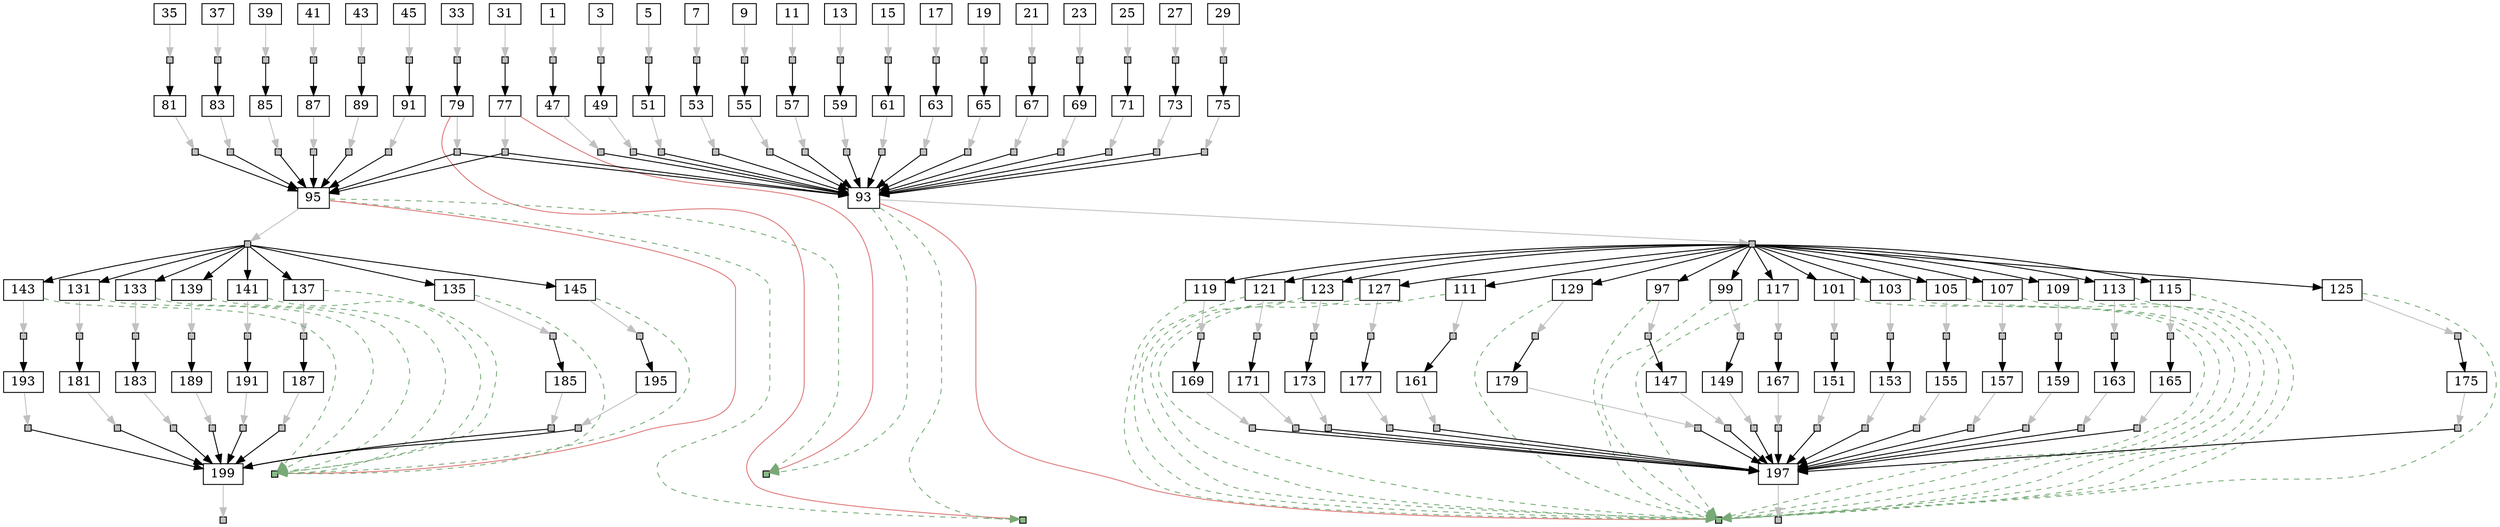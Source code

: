strict digraph  {
	node [label="\N"];
	1	 [height=0,
		shape=rect,
		size=17.71,
		width=0];
	2	 [fillcolor=gray,
		height=0.1,
		label="",
		shape=rect,
		size=0,
		style=filled,
		width=0.1];
	1 -> 2	 [color=gray,
		size=41491028.0];
	47	 [height=0,
		shape=rect,
		size=526.74,
		width=0];
	2 -> 47	 [size=983771.0];
	3	 [height=0,
		shape=rect,
		size=17.94,
		width=0];
	4	 [fillcolor=gray,
		height=0.1,
		label="",
		shape=rect,
		size=0,
		style=filled,
		width=0.1];
	3 -> 4	 [color=gray,
		size=41479989.0];
	49	 [height=0,
		shape=rect,
		size=426.99,
		width=0];
	4 -> 49	 [size=981499.0];
	5	 [height=0,
		shape=rect,
		size=18.42,
		width=0];
	6	 [fillcolor=gray,
		height=0.1,
		label="",
		shape=rect,
		size=0,
		style=filled,
		width=0.1];
	5 -> 6	 [color=gray,
		size=41472065.0];
	51	 [height=0,
		shape=rect,
		size=537.38,
		width=0];
	6 -> 51	 [size=977004.0];
	7	 [height=0,
		shape=rect,
		size=18.59,
		width=0];
	8	 [fillcolor=gray,
		height=0.1,
		label="",
		shape=rect,
		size=0,
		style=filled,
		width=0.1];
	7 -> 8	 [color=gray,
		size=41428155.0];
	53	 [height=0,
		shape=rect,
		size=400.48,
		width=0];
	8 -> 53	 [size=965193.0];
	9	 [height=0,
		shape=rect,
		size=18.41,
		width=0];
	10	 [fillcolor=gray,
		height=0.1,
		label="",
		shape=rect,
		size=0,
		style=filled,
		width=0.1];
	9 -> 10	 [color=gray,
		size=41493844.0];
	55	 [height=0,
		shape=rect,
		size=439.82,
		width=0];
	10 -> 55	 [size=970781.0];
	11	 [height=0,
		shape=rect,
		size=17.29,
		width=0];
	12	 [fillcolor=gray,
		height=0.1,
		label="",
		shape=rect,
		size=0,
		style=filled,
		width=0.1];
	11 -> 12	 [color=gray,
		size=41490444.0];
	57	 [height=0,
		shape=rect,
		size=257.57,
		width=0];
	12 -> 57	 [size=980183.0];
	13	 [height=0,
		shape=rect,
		size=18.68,
		width=0];
	14	 [fillcolor=gray,
		height=0.1,
		label="",
		shape=rect,
		size=0,
		style=filled,
		width=0.1];
	13 -> 14	 [color=gray,
		size=41530936.0];
	59	 [height=0,
		shape=rect,
		size=250.17,
		width=0];
	14 -> 59	 [size=965600.0];
	15	 [height=0,
		shape=rect,
		size=18.0,
		width=0];
	16	 [fillcolor=gray,
		height=0.1,
		label="",
		shape=rect,
		size=0,
		style=filled,
		width=0.1];
	15 -> 16	 [color=gray,
		size=41469538.0];
	61	 [height=0,
		shape=rect,
		size=458.66,
		width=0];
	16 -> 61	 [size=990796.0];
	17	 [height=0,
		shape=rect,
		size=18.33,
		width=0];
	18	 [fillcolor=gray,
		height=0.1,
		label="",
		shape=rect,
		size=0,
		style=filled,
		width=0.1];
	17 -> 18	 [color=gray,
		size=41481421.0];
	63	 [height=0,
		shape=rect,
		size=237.57,
		width=0];
	18 -> 63	 [size=999570.0];
	19	 [height=0,
		shape=rect,
		size=18.39,
		width=0];
	20	 [fillcolor=gray,
		height=0.1,
		label="",
		shape=rect,
		size=0,
		style=filled,
		width=0.1];
	19 -> 20	 [color=gray,
		size=41516262.0];
	65	 [height=0,
		shape=rect,
		size=331.03,
		width=0];
	20 -> 65	 [size=1006700.0];
	21	 [height=0,
		shape=rect,
		size=17.87,
		width=0];
	22	 [fillcolor=gray,
		height=0.1,
		label="",
		shape=rect,
		size=0,
		style=filled,
		width=0.1];
	21 -> 22	 [color=gray,
		size=41519002.0];
	67	 [height=0,
		shape=rect,
		size=270.8,
		width=0];
	22 -> 67	 [size=984205.0];
	23	 [height=0,
		shape=rect,
		size=17.85,
		width=0];
	24	 [fillcolor=gray,
		height=0.1,
		label="",
		shape=rect,
		size=0,
		style=filled,
		width=0.1];
	23 -> 24	 [color=gray,
		size=41509986.0];
	69	 [height=0,
		shape=rect,
		size=675.61,
		width=0];
	24 -> 69	 [size=1024816.0];
	25	 [height=0,
		shape=rect,
		size=17.72,
		width=0];
	26	 [fillcolor=gray,
		height=0.1,
		label="",
		shape=rect,
		size=0,
		style=filled,
		width=0.1];
	25 -> 26	 [color=gray,
		size=41504908.0];
	71	 [height=0,
		shape=rect,
		size=490.28,
		width=0];
	26 -> 71	 [size=1010494.0];
	27	 [height=0,
		shape=rect,
		size=18.51,
		width=0];
	28	 [fillcolor=gray,
		height=0.1,
		label="",
		shape=rect,
		size=0,
		style=filled,
		width=0.1];
	27 -> 28	 [color=gray,
		size=41499306.0];
	73	 [height=0,
		shape=rect,
		size=393.75,
		width=0];
	28 -> 73	 [size=984089.0];
	29	 [height=0,
		shape=rect,
		size=18.07,
		width=0];
	30	 [fillcolor=gray,
		height=0.1,
		label="",
		shape=rect,
		size=0,
		style=filled,
		width=0.1];
	29 -> 30	 [color=gray,
		size=41502594.0];
	75	 [height=0,
		shape=rect,
		size=669.45,
		width=0];
	30 -> 75	 [size=1017368.0];
	31	 [height=0,
		shape=rect,
		size=18.87,
		width=0];
	32	 [fillcolor=gray,
		height=0.1,
		label="",
		shape=rect,
		size=0,
		style=filled,
		width=0.1];
	31 -> 32	 [color=gray,
		size=41482185.0];
	77	 [height=0,
		shape=rect,
		size=365.52,
		width=0];
	32 -> 77	 [size=992129.0];
	33	 [height=0,
		shape=rect,
		size=18.1,
		width=0];
	34	 [fillcolor=gray,
		height=0.1,
		label="",
		shape=rect,
		size=0,
		style=filled,
		width=0.1];
	33 -> 34	 [color=gray,
		size=41531527.0];
	79	 [height=0,
		shape=rect,
		size=575.75,
		width=0];
	34 -> 79	 [size=995109.0];
	35	 [height=0,
		shape=rect,
		size=17.92,
		width=0];
	36	 [fillcolor=gray,
		height=0.1,
		label="",
		shape=rect,
		size=0,
		style=filled,
		width=0.1];
	35 -> 36	 [color=gray,
		size=41488332.0];
	81	 [height=0,
		shape=rect,
		size=399.29,
		width=0];
	36 -> 81	 [size=1011787.0];
	37	 [height=0,
		shape=rect,
		size=18.36,
		width=0];
	38	 [fillcolor=gray,
		height=0.1,
		label="",
		shape=rect,
		size=0,
		style=filled,
		width=0.1];
	37 -> 38	 [color=gray,
		size=41482931.0];
	83	 [height=0,
		shape=rect,
		size=342.1,
		width=0];
	38 -> 83	 [size=972324.0];
	39	 [height=0,
		shape=rect,
		size=18.15,
		width=0];
	40	 [fillcolor=gray,
		height=0.1,
		label="",
		shape=rect,
		size=0,
		style=filled,
		width=0.1];
	39 -> 40	 [color=gray,
		size=41473661.0];
	85	 [height=0,
		shape=rect,
		size=363.35,
		width=0];
	40 -> 85	 [size=1005317.0];
	41	 [height=0,
		shape=rect,
		size=17.61,
		width=0];
	42	 [fillcolor=gray,
		height=0.1,
		label="",
		shape=rect,
		size=0,
		style=filled,
		width=0.1];
	41 -> 42	 [color=gray,
		size=41552153.0];
	87	 [height=0,
		shape=rect,
		size=683.05,
		width=0];
	42 -> 87	 [size=1005664.0];
	43	 [height=0,
		shape=rect,
		size=18.0,
		width=0];
	44	 [fillcolor=gray,
		height=0.1,
		label="",
		shape=rect,
		size=0,
		style=filled,
		width=0.1];
	43 -> 44	 [color=gray,
		size=41499150.0];
	89	 [height=0,
		shape=rect,
		size=597.23,
		width=0];
	44 -> 89	 [size=971109.0];
	45	 [height=0,
		shape=rect,
		size=17.81,
		width=0];
	46	 [fillcolor=gray,
		height=0.1,
		label="",
		shape=rect,
		size=0,
		style=filled,
		width=0.1];
	45 -> 46	 [color=gray,
		size=41520223.0];
	91	 [height=0,
		shape=rect,
		size=621.72,
		width=0];
	46 -> 91	 [size=1028111.0];
	48	 [fillcolor=gray,
		height=0.1,
		label="",
		shape=rect,
		size=0,
		style=filled,
		width=0.1];
	47 -> 48	 [color=gray,
		size=43397257.0];
	93	 [height=0,
		shape=rect,
		size=5.92,
		width=0];
	48 -> 93	 [size=468577.0];
	50	 [fillcolor=gray,
		height=0.1,
		label="",
		shape=rect,
		size=0,
		style=filled,
		width=0.1];
	49 -> 50	 [color=gray,
		size=43319904.0];
	50 -> 93	 [size=399991.0];
	52	 [fillcolor=gray,
		height=0.1,
		label="",
		shape=rect,
		size=0,
		style=filled,
		width=0.1];
	51 -> 52	 [color=gray,
		size=43171834.0];
	52 -> 93	 [size=255350.0];
	54	 [fillcolor=gray,
		height=0.1,
		label="",
		shape=rect,
		size=0,
		style=filled,
		width=0.1];
	53 -> 54	 [color=gray,
		size=43284327.0];
	54 -> 93	 [size=399942.0];
	56	 [fillcolor=gray,
		height=0.1,
		label="",
		shape=rect,
		size=0,
		style=filled,
		width=0.1];
	55 -> 56	 [color=gray,
		size=43164427.0];
	56 -> 93	 [size=219941.0];
	58	 [fillcolor=gray,
		height=0.1,
		label="",
		shape=rect,
		size=0,
		style=filled,
		width=0.1];
	57 -> 58	 [color=gray,
		size=43317697.0];
	58 -> 93	 [size=386013.0];
	60	 [fillcolor=gray,
		height=0.1,
		label="",
		shape=rect,
		size=0,
		style=filled,
		width=0.1];
	59 -> 60	 [color=gray,
		size=43237439.0];
	60 -> 93	 [size=250680.0];
	62	 [fillcolor=gray,
		height=0.1,
		label="",
		shape=rect,
		size=0,
		style=filled,
		width=0.1];
	61 -> 62	 [color=gray,
		size=43314571.0];
	62 -> 93	 [size=414406.0];
	64	 [fillcolor=gray,
		height=0.1,
		label="",
		shape=rect,
		size=0,
		style=filled,
		width=0.1];
	63 -> 64	 [color=gray,
		size=43292137.0];
	64 -> 93	 [size=388863.0];
	66	 [fillcolor=gray,
		height=0.1,
		label="",
		shape=rect,
		size=0,
		style=filled,
		width=0.1];
	65 -> 66	 [color=gray,
		size=43168890.0];
	66 -> 93	 [size=237905.0];
	68	 [fillcolor=gray,
		height=0.1,
		label="",
		shape=rect,
		size=0,
		style=filled,
		width=0.1];
	67 -> 68	 [color=gray,
		size=43241927.0];
	68 -> 93	 [size=285707.0];
	70	 [fillcolor=gray,
		height=0.1,
		label="",
		shape=rect,
		size=0,
		style=filled,
		width=0.1];
	69 -> 70	 [color=gray,
		size=43231905.0];
	70 -> 93	 [size=325312.0];
	72	 [fillcolor=gray,
		height=0.1,
		label="",
		shape=rect,
		size=0,
		style=filled,
		width=0.1];
	71 -> 72	 [color=gray,
		size=43149845.0];
	72 -> 93	 [size=234008.0];
	74	 [fillcolor=gray,
		height=0.1,
		label="",
		shape=rect,
		size=0,
		style=filled,
		width=0.1];
	73 -> 74	 [color=gray,
		size=43314841.0];
	74 -> 93	 [size=378201.0];
	76	 [fillcolor=gray,
		height=0.1,
		label="",
		shape=rect,
		size=0,
		style=filled,
		width=0.1];
	75 -> 76	 [color=gray,
		size=43185034.0];
	76 -> 93	 [size=278385.0];
	78	 [fillcolor=gray,
		height=0.1,
		label="",
		shape=rect,
		size=0,
		style=filled,
		width=0.1];
	77 -> 78	 [color=gray,
		size=43215803.0];
	201	 [fillcolor="#88bb88",
		height=0.1,
		label="",
		shape=rect,
		size=0,
		style=filled,
		width=0.1];
	77 -> 201	 [color="#dd7777",
		size=156918.0,
		weight=0];
	78 -> 93	 [size=0];
	95	 [height=0,
		shape=rect,
		size=5.62,
		width=0];
	78 -> 95	 [size=0];
	80	 [fillcolor=gray,
		height=0.1,
		label="",
		shape=rect,
		size=0,
		style=filled,
		width=0.1];
	79 -> 80	 [color=gray,
		size=43383058.0];
	202	 [fillcolor="#88bb88",
		height=0.1,
		label="",
		shape=rect,
		size=0,
		style=filled,
		width=0.1];
	79 -> 202	 [color="#dd7777",
		size=156918.0,
		weight=0];
	80 -> 93	 [size=0];
	80 -> 95	 [size=0];
	82	 [fillcolor=gray,
		height=0.1,
		label="",
		shape=rect,
		size=0,
		style=filled,
		width=0.1];
	81 -> 82	 [color=gray,
		size=43162555.0];
	82 -> 95	 [size=264587.0];
	84	 [fillcolor=gray,
		height=0.1,
		label="",
		shape=rect,
		size=0,
		style=filled,
		width=0.1];
	83 -> 84	 [color=gray,
		size=43288887.0];
	84 -> 95	 [size=356857.0];
	86	 [fillcolor=gray,
		height=0.1,
		label="",
		shape=rect,
		size=0,
		style=filled,
		width=0.1];
	85 -> 86	 [color=gray,
		size=43241962.0];
	86 -> 95	 [size=352195.0];
	88	 [fillcolor=gray,
		height=0.1,
		label="",
		shape=rect,
		size=0,
		style=filled,
		width=0.1];
	87 -> 88	 [color=gray,
		size=43139628.0];
	88 -> 95	 [size=171716.0];
	90	 [fillcolor=gray,
		height=0.1,
		label="",
		shape=rect,
		size=0,
		style=filled,
		width=0.1];
	89 -> 90	 [color=gray,
		size=43185380.0];
	90 -> 95	 [size=235916.0];
	92	 [fillcolor=gray,
		height=0.1,
		label="",
		shape=rect,
		size=0,
		style=filled,
		width=0.1];
	91 -> 92	 [color=gray,
		size=43330658.0];
	92 -> 95	 [size=417123.0];
	94	 [fillcolor=gray,
		height=0.1,
		label="",
		shape=rect,
		size=0,
		style=filled,
		width=0.1];
	93 -> 94	 [color=gray,
		size=751074.0];
	93 -> 201	 [color="#77aa77",
		size=0,
		style=dashed,
		weight=0];
	93 -> 202	 [color="#77aa77",
		size=0,
		style=dashed,
		weight=0];
	203	 [fillcolor="#88bb88",
		height=0.1,
		label="",
		shape=rect,
		size=0,
		style=filled,
		width=0.1];
	93 -> 203	 [color="#dd7777",
		size=156918.0,
		weight=0];
	97	 [height=0,
		shape=rect,
		size=5.27,
		width=0];
	94 -> 97	 [size=0];
	99	 [height=0,
		shape=rect,
		size=5.52,
		width=0];
	94 -> 99	 [size=0];
	101	 [height=0,
		shape=rect,
		size=5.03,
		width=0];
	94 -> 101	 [size=0];
	103	 [height=0,
		shape=rect,
		size=4.68,
		width=0];
	94 -> 103	 [size=0];
	105	 [height=0,
		shape=rect,
		size=5.46,
		width=0];
	94 -> 105	 [size=0];
	107	 [height=0,
		shape=rect,
		size=4.82,
		width=0];
	94 -> 107	 [size=0];
	109	 [height=0,
		shape=rect,
		size=4.61,
		width=0];
	94 -> 109	 [size=0];
	111	 [height=0,
		shape=rect,
		size=5.0,
		width=0];
	94 -> 111	 [size=0];
	113	 [height=0,
		shape=rect,
		size=5.38,
		width=0];
	94 -> 113	 [size=0];
	115	 [height=0,
		shape=rect,
		size=5.49,
		width=0];
	94 -> 115	 [size=0];
	117	 [height=0,
		shape=rect,
		size=5.62,
		width=0];
	94 -> 117	 [size=0];
	119	 [height=0,
		shape=rect,
		size=5.17,
		width=0];
	94 -> 119	 [size=0];
	121	 [height=0,
		shape=rect,
		size=5.59,
		width=0];
	94 -> 121	 [size=0];
	123	 [height=0,
		shape=rect,
		size=5.31,
		width=0];
	94 -> 123	 [size=0];
	125	 [height=0,
		shape=rect,
		size=5.02,
		width=0];
	94 -> 125	 [size=0];
	127	 [height=0,
		shape=rect,
		size=4.7,
		width=0];
	94 -> 127	 [size=0];
	129	 [height=0,
		shape=rect,
		size=4.71,
		width=0];
	94 -> 129	 [size=0];
	96	 [fillcolor=gray,
		height=0.1,
		label="",
		shape=rect,
		size=0,
		style=filled,
		width=0.1];
	95 -> 96	 [color=gray,
		size=776632.0];
	95 -> 201	 [color="#77aa77",
		size=0,
		style=dashed,
		weight=0];
	95 -> 202	 [color="#77aa77",
		size=0,
		style=dashed,
		weight=0];
	204	 [fillcolor="#88bb88",
		height=0.1,
		label="",
		shape=rect,
		size=0,
		style=filled,
		width=0.1];
	95 -> 204	 [color="#dd7777",
		size=156918.0,
		weight=0];
	131	 [height=0,
		shape=rect,
		size=5.22,
		width=0];
	96 -> 131	 [size=0];
	133	 [height=0,
		shape=rect,
		size=4.98,
		width=0];
	96 -> 133	 [size=0];
	135	 [height=0,
		shape=rect,
		size=4.98,
		width=0];
	96 -> 135	 [size=0];
	137	 [height=0,
		shape=rect,
		size=4.89,
		width=0];
	96 -> 137	 [size=0];
	139	 [height=0,
		shape=rect,
		size=5.46,
		width=0];
	96 -> 139	 [size=0];
	141	 [height=0,
		shape=rect,
		size=4.61,
		width=0];
	96 -> 141	 [size=0];
	143	 [height=0,
		shape=rect,
		size=4.97,
		width=0];
	96 -> 143	 [size=0];
	145	 [height=0,
		shape=rect,
		size=4.86,
		width=0];
	96 -> 145	 [size=0];
	98	 [fillcolor=gray,
		height=0.1,
		label="",
		shape=rect,
		size=0,
		style=filled,
		width=0.1];
	97 -> 98	 [color=gray,
		size=35610.0];
	97 -> 203	 [color="#77aa77",
		size=0,
		style=dashed,
		weight=0];
	147	 [height=0,
		shape=rect,
		size=391.64,
		width=0];
	98 -> 147	 [size=14077.0];
	100	 [fillcolor=gray,
		height=0.1,
		label="",
		shape=rect,
		size=0,
		style=filled,
		width=0.1];
	99 -> 100	 [color=gray,
		size=38926.0];
	99 -> 203	 [color="#77aa77",
		size=0,
		style=dashed,
		weight=0];
	149	 [height=0,
		shape=rect,
		size=491.94,
		width=0];
	100 -> 149	 [size=17393.0];
	102	 [fillcolor=gray,
		height=0.1,
		label="",
		shape=rect,
		size=0,
		style=filled,
		width=0.1];
	101 -> 102	 [color=gray,
		size=32550.0];
	101 -> 203	 [color="#77aa77",
		size=0,
		style=dashed,
		weight=0];
	151	 [height=0,
		shape=rect,
		size=562.41,
		width=0];
	102 -> 151	 [size=11017.0];
	104	 [fillcolor=gray,
		height=0.1,
		label="",
		shape=rect,
		size=0,
		style=filled,
		width=0.1];
	103 -> 104	 [color=gray,
		size=33544.0];
	103 -> 203	 [color="#77aa77",
		size=0,
		style=dashed,
		weight=0];
	153	 [height=0,
		shape=rect,
		size=298.75,
		width=0];
	104 -> 153	 [size=12011.0];
	106	 [fillcolor=gray,
		height=0.1,
		label="",
		shape=rect,
		size=0,
		style=filled,
		width=0.1];
	105 -> 106	 [color=gray,
		size=28139.0];
	105 -> 203	 [color="#77aa77",
		size=0,
		style=dashed,
		weight=0];
	155	 [height=0,
		shape=rect,
		size=637.15,
		width=0];
	106 -> 155	 [size=6606.0];
	108	 [fillcolor=gray,
		height=0.1,
		label="",
		shape=rect,
		size=0,
		style=filled,
		width=0.1];
	107 -> 108	 [color=gray,
		size=31093.0];
	107 -> 203	 [color="#77aa77",
		size=0,
		style=dashed,
		weight=0];
	157	 [height=0,
		shape=rect,
		size=285.55,
		width=0];
	108 -> 157	 [size=9560.0];
	110	 [fillcolor=gray,
		height=0.1,
		label="",
		shape=rect,
		size=0,
		style=filled,
		width=0.1];
	109 -> 110	 [color=gray,
		size=35771.0];
	109 -> 203	 [color="#77aa77",
		size=0,
		style=dashed,
		weight=0];
	159	 [height=0,
		shape=rect,
		size=459.54,
		width=0];
	110 -> 159	 [size=14238.0];
	112	 [fillcolor=gray,
		height=0.1,
		label="",
		shape=rect,
		size=0,
		style=filled,
		width=0.1];
	111 -> 112	 [color=gray,
		size=38913.0];
	111 -> 203	 [color="#77aa77",
		size=0,
		style=dashed,
		weight=0];
	161	 [height=0,
		shape=rect,
		size=320.43,
		width=0];
	112 -> 161	 [size=17380.0];
	114	 [fillcolor=gray,
		height=0.1,
		label="",
		shape=rect,
		size=0,
		style=filled,
		width=0.1];
	113 -> 114	 [color=gray,
		size=36290.0];
	113 -> 203	 [color="#77aa77",
		size=0,
		style=dashed,
		weight=0];
	163	 [height=0,
		shape=rect,
		size=462.58,
		width=0];
	114 -> 163	 [size=14757.0];
	116	 [fillcolor=gray,
		height=0.1,
		label="",
		shape=rect,
		size=0,
		style=filled,
		width=0.1];
	115 -> 116	 [color=gray,
		size=36525.0];
	115 -> 203	 [color="#77aa77",
		size=0,
		style=dashed,
		weight=0];
	165	 [height=0,
		shape=rect,
		size=320.91,
		width=0];
	116 -> 165	 [size=14992.0];
	118	 [fillcolor=gray,
		height=0.1,
		label="",
		shape=rect,
		size=0,
		style=filled,
		width=0.1];
	117 -> 118	 [color=gray,
		size=37206.0];
	117 -> 203	 [color="#77aa77",
		size=0,
		style=dashed,
		weight=0];
	167	 [height=0,
		shape=rect,
		size=317.43,
		width=0];
	118 -> 167	 [size=15673.0];
	120	 [fillcolor=gray,
		height=0.1,
		label="",
		shape=rect,
		size=0,
		style=filled,
		width=0.1];
	119 -> 120	 [color=gray,
		size=35527.0];
	119 -> 203	 [color="#77aa77",
		size=0,
		style=dashed,
		weight=0];
	169	 [height=0,
		shape=rect,
		size=532.29,
		width=0];
	120 -> 169	 [size=13994.0];
	122	 [fillcolor=gray,
		height=0.1,
		label="",
		shape=rect,
		size=0,
		style=filled,
		width=0.1];
	121 -> 122	 [color=gray,
		size=40252.0];
	121 -> 203	 [color="#77aa77",
		size=0,
		style=dashed,
		weight=0];
	171	 [height=0,
		shape=rect,
		size=453.91,
		width=0];
	122 -> 171	 [size=18719.0];
	124	 [fillcolor=gray,
		height=0.1,
		label="",
		shape=rect,
		size=0,
		style=filled,
		width=0.1];
	123 -> 124	 [color=gray,
		size=28635.0];
	123 -> 203	 [color="#77aa77",
		size=0,
		style=dashed,
		weight=0];
	173	 [height=0,
		shape=rect,
		size=284.84,
		width=0];
	124 -> 173	 [size=7102.0];
	126	 [fillcolor=gray,
		height=0.1,
		label="",
		shape=rect,
		size=0,
		style=filled,
		width=0.1];
	125 -> 126	 [color=gray,
		size=38427.0];
	125 -> 203	 [color="#77aa77",
		size=0,
		style=dashed,
		weight=0];
	175	 [height=0,
		shape=rect,
		size=463.21,
		width=0];
	126 -> 175	 [size=16894.0];
	128	 [fillcolor=gray,
		height=0.1,
		label="",
		shape=rect,
		size=0,
		style=filled,
		width=0.1];
	127 -> 128	 [color=gray,
		size=38496.0];
	127 -> 203	 [color="#77aa77",
		size=0,
		style=dashed,
		weight=0];
	177	 [height=0,
		shape=rect,
		size=583.58,
		width=0];
	128 -> 177	 [size=16963.0];
	130	 [fillcolor=gray,
		height=0.1,
		label="",
		shape=rect,
		size=0,
		style=filled,
		width=0.1];
	129 -> 130	 [color=gray,
		size=35119.0];
	129 -> 203	 [color="#77aa77",
		size=0,
		style=dashed,
		weight=0];
	179	 [height=0,
		shape=rect,
		size=555.13,
		width=0];
	130 -> 179	 [size=13586.0];
	132	 [fillcolor=gray,
		height=0.1,
		label="",
		shape=rect,
		size=0,
		style=filled,
		width=0.1];
	131 -> 132	 [color=gray,
		size=58527.0];
	131 -> 204	 [color="#77aa77",
		size=0,
		style=dashed,
		weight=0];
	181	 [height=0,
		shape=rect,
		size=400.32,
		width=0];
	132 -> 181	 [size=11436.0];
	134	 [fillcolor=gray,
		height=0.1,
		label="",
		shape=rect,
		size=0,
		style=filled,
		width=0.1];
	133 -> 134	 [color=gray,
		size=64463.0];
	133 -> 204	 [color="#77aa77",
		size=0,
		style=dashed,
		weight=0];
	183	 [height=0,
		shape=rect,
		size=299.58,
		width=0];
	134 -> 183	 [size=17372.0];
	136	 [fillcolor=gray,
		height=0.1,
		label="",
		shape=rect,
		size=0,
		style=filled,
		width=0.1];
	135 -> 136	 [color=gray,
		size=58553.0];
	135 -> 204	 [color="#77aa77",
		size=0,
		style=dashed,
		weight=0];
	185	 [height=0,
		shape=rect,
		size=336.86,
		width=0];
	136 -> 185	 [size=11462.0];
	138	 [fillcolor=gray,
		height=0.1,
		label="",
		shape=rect,
		size=0,
		style=filled,
		width=0.1];
	137 -> 138	 [color=gray,
		size=54357.0];
	137 -> 204	 [color="#77aa77",
		size=0,
		style=dashed,
		weight=0];
	187	 [height=0,
		shape=rect,
		size=430.51,
		width=0];
	138 -> 187	 [size=7266.0];
	140	 [fillcolor=gray,
		height=0.1,
		label="",
		shape=rect,
		size=0,
		style=filled,
		width=0.1];
	139 -> 140	 [color=gray,
		size=55110.0];
	139 -> 204	 [color="#77aa77",
		size=0,
		style=dashed,
		weight=0];
	189	 [height=0,
		shape=rect,
		size=279.71,
		width=0];
	140 -> 189	 [size=8019.0];
	142	 [fillcolor=gray,
		height=0.1,
		label="",
		shape=rect,
		size=0,
		style=filled,
		width=0.1];
	141 -> 142	 [color=gray,
		size=57209.0];
	141 -> 204	 [color="#77aa77",
		size=0,
		style=dashed,
		weight=0];
	191	 [height=0,
		shape=rect,
		size=669.59,
		width=0];
	142 -> 191	 [size=10118.0];
	144	 [fillcolor=gray,
		height=0.1,
		label="",
		shape=rect,
		size=0,
		style=filled,
		width=0.1];
	143 -> 144	 [color=gray,
		size=59734.0];
	143 -> 204	 [color="#77aa77",
		size=0,
		style=dashed,
		weight=0];
	193	 [height=0,
		shape=rect,
		size=231.37,
		width=0];
	144 -> 193	 [size=12643.0];
	146	 [fillcolor=gray,
		height=0.1,
		label="",
		shape=rect,
		size=0,
		style=filled,
		width=0.1];
	145 -> 146	 [color=gray,
		size=63070.0];
	145 -> 204	 [color="#77aa77",
		size=0,
		style=dashed,
		weight=0];
	195	 [height=0,
		shape=rect,
		size=340.0,
		width=0];
	146 -> 195	 [size=15979.0];
	148	 [fillcolor=gray,
		height=0.1,
		label="",
		shape=rect,
		size=0,
		style=filled,
		width=0.1];
	147 -> 148	 [color=gray,
		size=43181415.0];
	197	 [height=0,
		shape=rect,
		size=5.44,
		width=0];
	148 -> 197	 [size=252735.0];
	150	 [fillcolor=gray,
		height=0.1,
		label="",
		shape=rect,
		size=0,
		style=filled,
		width=0.1];
	149 -> 150	 [color=gray,
		size=43378448.0];
	150 -> 197	 [size=458535.0];
	152	 [fillcolor=gray,
		height=0.1,
		label="",
		shape=rect,
		size=0,
		style=filled,
		width=0.1];
	151 -> 152	 [color=gray,
		size=43155867.0];
	152 -> 197	 [size=239383.0];
	154	 [fillcolor=gray,
		height=0.1,
		label="",
		shape=rect,
		size=0,
		style=filled,
		width=0.1];
	153 -> 154	 [color=gray,
		size=43138455.0];
	154 -> 197	 [size=254070.0];
	156	 [fillcolor=gray,
		height=0.1,
		label="",
		shape=rect,
		size=0,
		style=filled,
		width=0.1];
	155 -> 156	 [color=gray,
		size=43106117.0];
	156 -> 197	 [size=161631.0];
	158	 [fillcolor=gray,
		height=0.1,
		label="",
		shape=rect,
		size=0,
		style=filled,
		width=0.1];
	157 -> 158	 [color=gray,
		size=43304900.0];
	158 -> 197	 [size=373216.0];
	160	 [fillcolor=gray,
		height=0.1,
		label="",
		shape=rect,
		size=0,
		style=filled,
		width=0.1];
	159 -> 160	 [color=gray,
		size=43157670.0];
	160 -> 197	 [size=170911.0];
	162	 [fillcolor=gray,
		height=0.1,
		label="",
		shape=rect,
		size=0,
		style=filled,
		width=0.1];
	161 -> 162	 [color=gray,
		size=43181201.0];
	162 -> 197	 [size=281036.0];
	164	 [fillcolor=gray,
		height=0.1,
		label="",
		shape=rect,
		size=0,
		style=filled,
		width=0.1];
	163 -> 164	 [color=gray,
		size=43065067.0];
	164 -> 197	 [size=161793.0];
	166	 [fillcolor=gray,
		height=0.1,
		label="",
		shape=rect,
		size=0,
		style=filled,
		width=0.1];
	165 -> 166	 [color=gray,
		size=43218904.0];
	166 -> 197	 [size=287919.0];
	168	 [fillcolor=gray,
		height=0.1,
		label="",
		shape=rect,
		size=0,
		style=filled,
		width=0.1];
	167 -> 168	 [color=gray,
		size=43398407.0];
	168 -> 197	 [size=442187.0];
	170	 [fillcolor=gray,
		height=0.1,
		label="",
		shape=rect,
		size=0,
		style=filled,
		width=0.1];
	169 -> 170	 [color=gray,
		size=43267485.0];
	170 -> 197	 [size=360892.0];
	172	 [fillcolor=gray,
		height=0.1,
		label="",
		shape=rect,
		size=0,
		style=filled,
		width=0.1];
	171 -> 172	 [color=gray,
		size=43201445.0];
	172 -> 197	 [size=285608.0];
	174	 [fillcolor=gray,
		height=0.1,
		label="",
		shape=rect,
		size=0,
		style=filled,
		width=0.1];
	173 -> 174	 [color=gray,
		size=43138944.0];
	174 -> 197	 [size=202304.0];
	176	 [fillcolor=gray,
		height=0.1,
		label="",
		shape=rect,
		size=0,
		style=filled,
		width=0.1];
	175 -> 176	 [color=gray,
		size=43238068.0];
	176 -> 197	 [size=331419.0];
	178	 [fillcolor=gray,
		height=0.1,
		label="",
		shape=rect,
		size=0,
		style=filled,
		width=0.1];
	177 -> 178	 [color=gray,
		size=43379841.0];
	178 -> 197	 [size=468362.0];
	180	 [fillcolor=gray,
		height=0.1,
		label="",
		shape=rect,
		size=0,
		style=filled,
		width=0.1];
	179 -> 180	 [color=gray,
		size=43281366.0];
	180 -> 197	 [size=323525.0];
	182	 [fillcolor=gray,
		height=0.1,
		label="",
		shape=rect,
		size=0,
		style=filled,
		width=0.1];
	181 -> 182	 [color=gray,
		size=43248623.0];
	199	 [height=0,
		shape=rect,
		size=5.48,
		width=0];
	182 -> 199	 [size=350655.0];
	184	 [fillcolor=gray,
		height=0.1,
		label="",
		shape=rect,
		size=0,
		style=filled,
		width=0.1];
	183 -> 184	 [color=gray,
		size=43158440.0];
	184 -> 199	 [size=226410.0];
	186	 [fillcolor=gray,
		height=0.1,
		label="",
		shape=rect,
		size=0,
		style=filled,
		width=0.1];
	185 -> 186	 [color=gray,
		size=43046685.0];
	186 -> 199	 [size=156918.0];
	188	 [fillcolor=gray,
		height=0.1,
		label="",
		shape=rect,
		size=0,
		style=filled,
		width=0.1];
	187 -> 188	 [color=gray,
		size=43331311.0];
	188 -> 199	 [size=363399.0];
	190	 [fillcolor=gray,
		height=0.1,
		label="",
		shape=rect,
		size=0,
		style=filled,
		width=0.1];
	189 -> 190	 [color=gray,
		size=43229261.0];
	190 -> 199	 [size=279797.0];
	192	 [fillcolor=gray,
		height=0.1,
		label="",
		shape=rect,
		size=0,
		style=filled,
		width=0.1];
	191 -> 192	 [color=gray,
		size=43341197.0];
	192 -> 199	 [size=427662.0];
	194	 [fillcolor=gray,
		height=0.1,
		label="",
		shape=rect,
		size=0,
		style=filled,
		width=0.1];
	193 -> 194	 [color=gray,
		size=43217555.0];
	194 -> 199	 [size=255132.0];
	196	 [fillcolor=gray,
		height=0.1,
		label="",
		shape=rect,
		size=0,
		style=filled,
		width=0.1];
	195 -> 196	 [color=gray,
		size=43356365.0];
	196 -> 199	 [size=387962.0];
	198	 [fillcolor=gray,
		height=0.1,
		label="",
		shape=rect,
		size=0,
		style=filled,
		width=0.1];
	197 -> 198	 [color=gray,
		size=47183.0];
	200	 [fillcolor=gray,
		height=0.1,
		label="",
		shape=rect,
		size=0,
		style=filled,
		width=0.1];
	199 -> 200	 [color=gray,
		size=21935.0];
}
